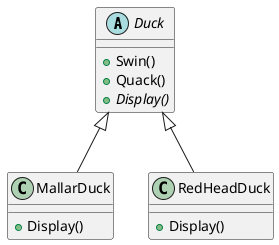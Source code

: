 @startuml Initial Duck Class Diagram
abstract class Duck{
    +Swin()
    +Quack()
    {abstract} +Display()
}


class MallarDuck extends Duck{
    +Display()
}

class RedHeadDuck extends Duck{
    +Display()
}
@enduml